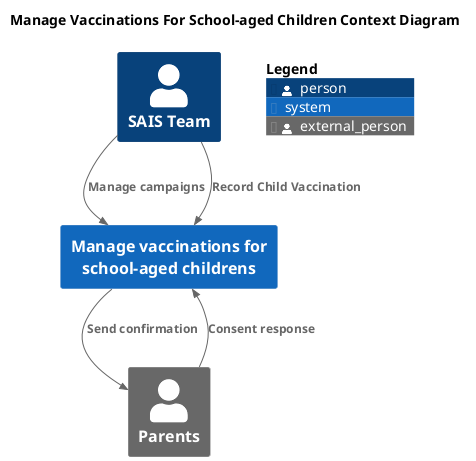 @startuml

!include <C4/C4_Context.puml>

LAYOUT_TOP_DOWN()

title "Manage Vaccinations For School-aged Children Context Diagram"

Person(sais, "SAIS Team")
Person_Ext(parents, "Parents")

System(manage, "Manage vaccinations for school-aged childrens")

AddRelTag("optional", $textColor="black", $lineColor="black", $lineStyle="dashed")

Rel(sais, manage, "Manage campaigns")
Rel(sais, manage, "Record Child Vaccination")
Rel(parents, manage, "Consent response")
Rel(manage, parents, "Send confirmation")

SHOW_FLOATING_LEGEND()

@enduml
